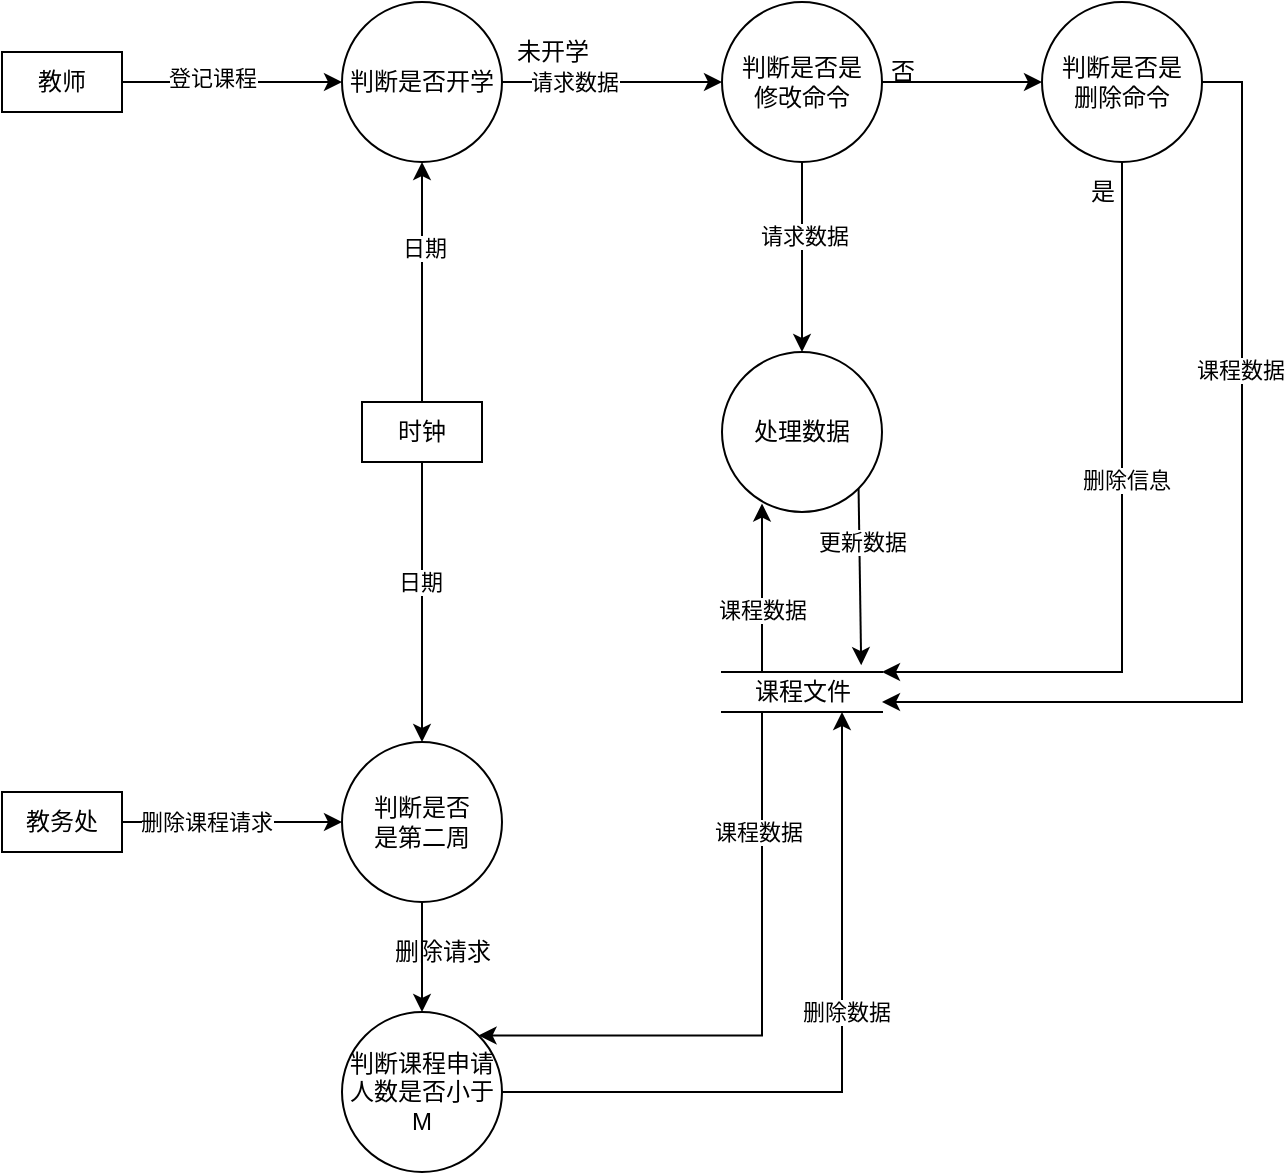 <mxfile version="15.6.1" type="github">
  <diagram id="XR_IhKhiMJjilGLAqORa" name="第 1 页">
    <mxGraphModel dx="1038" dy="539" grid="1" gridSize="10" guides="1" tooltips="1" connect="1" arrows="1" fold="1" page="1" pageScale="1" pageWidth="827" pageHeight="1169" math="0" shadow="0">
      <root>
        <mxCell id="0" />
        <mxCell id="1" parent="0" />
        <mxCell id="x-3fWTDFklrFuXH1gbT8-3" style="edgeStyle=orthogonalEdgeStyle;rounded=0;orthogonalLoop=1;jettySize=auto;html=1;exitX=1;exitY=0.5;exitDx=0;exitDy=0;entryX=0;entryY=0.5;entryDx=0;entryDy=0;" edge="1" parent="1" source="x-3fWTDFklrFuXH1gbT8-1" target="x-3fWTDFklrFuXH1gbT8-2">
          <mxGeometry relative="1" as="geometry" />
        </mxCell>
        <mxCell id="x-3fWTDFklrFuXH1gbT8-4" value="登记课程" style="edgeLabel;html=1;align=center;verticalAlign=middle;resizable=0;points=[];" vertex="1" connectable="0" parent="x-3fWTDFklrFuXH1gbT8-3">
          <mxGeometry x="-0.185" y="2" relative="1" as="geometry">
            <mxPoint as="offset" />
          </mxGeometry>
        </mxCell>
        <mxCell id="x-3fWTDFklrFuXH1gbT8-1" value="教师" style="rounded=0;whiteSpace=wrap;html=1;" vertex="1" parent="1">
          <mxGeometry x="90" y="170" width="60" height="30" as="geometry" />
        </mxCell>
        <mxCell id="x-3fWTDFklrFuXH1gbT8-9" style="edgeStyle=orthogonalEdgeStyle;rounded=0;orthogonalLoop=1;jettySize=auto;html=1;exitX=1;exitY=0.5;exitDx=0;exitDy=0;entryX=0;entryY=0.5;entryDx=0;entryDy=0;" edge="1" parent="1" source="x-3fWTDFklrFuXH1gbT8-2" target="x-3fWTDFklrFuXH1gbT8-11">
          <mxGeometry relative="1" as="geometry">
            <mxPoint x="420" y="185" as="targetPoint" />
          </mxGeometry>
        </mxCell>
        <mxCell id="x-3fWTDFklrFuXH1gbT8-12" value="请求数据" style="edgeLabel;html=1;align=center;verticalAlign=middle;resizable=0;points=[];" vertex="1" connectable="0" parent="x-3fWTDFklrFuXH1gbT8-9">
          <mxGeometry x="-0.349" relative="1" as="geometry">
            <mxPoint as="offset" />
          </mxGeometry>
        </mxCell>
        <mxCell id="x-3fWTDFklrFuXH1gbT8-2" value="判断是否开学" style="ellipse;whiteSpace=wrap;html=1;aspect=fixed;" vertex="1" parent="1">
          <mxGeometry x="260" y="145" width="80" height="80" as="geometry" />
        </mxCell>
        <mxCell id="x-3fWTDFklrFuXH1gbT8-7" style="edgeStyle=orthogonalEdgeStyle;rounded=0;orthogonalLoop=1;jettySize=auto;html=1;exitX=0.5;exitY=0;exitDx=0;exitDy=0;entryX=0.5;entryY=1;entryDx=0;entryDy=0;" edge="1" parent="1" source="x-3fWTDFklrFuXH1gbT8-6" target="x-3fWTDFklrFuXH1gbT8-2">
          <mxGeometry relative="1" as="geometry" />
        </mxCell>
        <mxCell id="x-3fWTDFklrFuXH1gbT8-8" value="日期" style="edgeLabel;html=1;align=center;verticalAlign=middle;resizable=0;points=[];" vertex="1" connectable="0" parent="x-3fWTDFklrFuXH1gbT8-7">
          <mxGeometry x="0.294" y="-1" relative="1" as="geometry">
            <mxPoint as="offset" />
          </mxGeometry>
        </mxCell>
        <mxCell id="x-3fWTDFklrFuXH1gbT8-40" style="edgeStyle=orthogonalEdgeStyle;rounded=0;orthogonalLoop=1;jettySize=auto;html=1;exitX=0.5;exitY=1;exitDx=0;exitDy=0;entryX=0.5;entryY=0;entryDx=0;entryDy=0;" edge="1" parent="1" source="x-3fWTDFklrFuXH1gbT8-6" target="x-3fWTDFklrFuXH1gbT8-36">
          <mxGeometry relative="1" as="geometry" />
        </mxCell>
        <mxCell id="x-3fWTDFklrFuXH1gbT8-41" value="日期" style="edgeLabel;html=1;align=center;verticalAlign=middle;resizable=0;points=[];" vertex="1" connectable="0" parent="x-3fWTDFklrFuXH1gbT8-40">
          <mxGeometry x="-0.146" y="-1" relative="1" as="geometry">
            <mxPoint as="offset" />
          </mxGeometry>
        </mxCell>
        <mxCell id="x-3fWTDFklrFuXH1gbT8-6" value="时钟" style="rounded=0;whiteSpace=wrap;html=1;" vertex="1" parent="1">
          <mxGeometry x="270" y="345" width="60" height="30" as="geometry" />
        </mxCell>
        <mxCell id="x-3fWTDFklrFuXH1gbT8-15" value="" style="edgeStyle=orthogonalEdgeStyle;rounded=0;orthogonalLoop=1;jettySize=auto;html=1;" edge="1" parent="1" source="x-3fWTDFklrFuXH1gbT8-11" target="x-3fWTDFklrFuXH1gbT8-14">
          <mxGeometry relative="1" as="geometry" />
        </mxCell>
        <mxCell id="x-3fWTDFklrFuXH1gbT8-17" style="edgeStyle=orthogonalEdgeStyle;rounded=0;orthogonalLoop=1;jettySize=auto;html=1;exitX=0.5;exitY=1;exitDx=0;exitDy=0;entryX=0.5;entryY=0;entryDx=0;entryDy=0;" edge="1" parent="1" source="x-3fWTDFklrFuXH1gbT8-11" target="x-3fWTDFklrFuXH1gbT8-18">
          <mxGeometry relative="1" as="geometry">
            <mxPoint x="490" y="290" as="targetPoint" />
            <Array as="points">
              <mxPoint x="490" y="260" />
              <mxPoint x="490" y="260" />
            </Array>
          </mxGeometry>
        </mxCell>
        <mxCell id="x-3fWTDFklrFuXH1gbT8-19" value="请求数据" style="edgeLabel;html=1;align=center;verticalAlign=middle;resizable=0;points=[];" vertex="1" connectable="0" parent="x-3fWTDFklrFuXH1gbT8-17">
          <mxGeometry x="-0.234" y="1" relative="1" as="geometry">
            <mxPoint as="offset" />
          </mxGeometry>
        </mxCell>
        <mxCell id="x-3fWTDFklrFuXH1gbT8-11" value="判断是否是&lt;br&gt;修改命令" style="ellipse;whiteSpace=wrap;html=1;aspect=fixed;" vertex="1" parent="1">
          <mxGeometry x="450" y="145" width="80" height="80" as="geometry" />
        </mxCell>
        <mxCell id="x-3fWTDFklrFuXH1gbT8-13" value="未开学" style="text;html=1;align=center;verticalAlign=middle;resizable=0;points=[];autosize=1;strokeColor=none;fillColor=none;" vertex="1" parent="1">
          <mxGeometry x="340" y="160" width="50" height="20" as="geometry" />
        </mxCell>
        <mxCell id="x-3fWTDFklrFuXH1gbT8-26" style="edgeStyle=orthogonalEdgeStyle;rounded=0;orthogonalLoop=1;jettySize=auto;html=1;exitX=1;exitY=0.5;exitDx=0;exitDy=0;entryX=1;entryY=0.75;entryDx=0;entryDy=0;" edge="1" parent="1" source="x-3fWTDFklrFuXH1gbT8-14" target="x-3fWTDFklrFuXH1gbT8-20">
          <mxGeometry relative="1" as="geometry">
            <mxPoint x="750" y="185" as="targetPoint" />
          </mxGeometry>
        </mxCell>
        <mxCell id="x-3fWTDFklrFuXH1gbT8-29" value="课程数据" style="edgeLabel;html=1;align=center;verticalAlign=middle;resizable=0;points=[];" vertex="1" connectable="0" parent="x-3fWTDFklrFuXH1gbT8-26">
          <mxGeometry x="-0.358" y="-1" relative="1" as="geometry">
            <mxPoint as="offset" />
          </mxGeometry>
        </mxCell>
        <mxCell id="x-3fWTDFklrFuXH1gbT8-42" style="edgeStyle=orthogonalEdgeStyle;rounded=0;orthogonalLoop=1;jettySize=auto;html=1;exitX=0.5;exitY=1;exitDx=0;exitDy=0;entryX=1;entryY=0;entryDx=0;entryDy=0;" edge="1" parent="1" source="x-3fWTDFklrFuXH1gbT8-14" target="x-3fWTDFklrFuXH1gbT8-20">
          <mxGeometry relative="1" as="geometry">
            <Array as="points">
              <mxPoint x="650" y="480" />
            </Array>
          </mxGeometry>
        </mxCell>
        <mxCell id="x-3fWTDFklrFuXH1gbT8-43" value="删除信息" style="edgeLabel;html=1;align=center;verticalAlign=middle;resizable=0;points=[];" vertex="1" connectable="0" parent="x-3fWTDFklrFuXH1gbT8-42">
          <mxGeometry x="-0.153" y="2" relative="1" as="geometry">
            <mxPoint as="offset" />
          </mxGeometry>
        </mxCell>
        <mxCell id="x-3fWTDFklrFuXH1gbT8-14" value="判断是否是&lt;br&gt;删除命令" style="ellipse;whiteSpace=wrap;html=1;aspect=fixed;" vertex="1" parent="1">
          <mxGeometry x="610" y="145" width="80" height="80" as="geometry" />
        </mxCell>
        <mxCell id="x-3fWTDFklrFuXH1gbT8-16" value="否" style="text;html=1;align=center;verticalAlign=middle;resizable=0;points=[];autosize=1;strokeColor=none;fillColor=none;" vertex="1" parent="1">
          <mxGeometry x="525" y="170" width="30" height="20" as="geometry" />
        </mxCell>
        <mxCell id="x-3fWTDFklrFuXH1gbT8-23" style="edgeStyle=none;rounded=0;orthogonalLoop=1;jettySize=auto;html=1;exitX=1;exitY=1;exitDx=0;exitDy=0;entryX=0.87;entryY=-0.17;entryDx=0;entryDy=0;entryPerimeter=0;" edge="1" parent="1" source="x-3fWTDFklrFuXH1gbT8-18" target="x-3fWTDFklrFuXH1gbT8-20">
          <mxGeometry relative="1" as="geometry" />
        </mxCell>
        <mxCell id="x-3fWTDFklrFuXH1gbT8-24" value="更新数据" style="edgeLabel;html=1;align=center;verticalAlign=middle;resizable=0;points=[];" vertex="1" connectable="0" parent="x-3fWTDFklrFuXH1gbT8-23">
          <mxGeometry x="-0.404" y="1" relative="1" as="geometry">
            <mxPoint as="offset" />
          </mxGeometry>
        </mxCell>
        <mxCell id="x-3fWTDFklrFuXH1gbT8-18" value="处理数据" style="ellipse;whiteSpace=wrap;html=1;aspect=fixed;" vertex="1" parent="1">
          <mxGeometry x="450" y="320" width="80" height="80" as="geometry" />
        </mxCell>
        <mxCell id="x-3fWTDFklrFuXH1gbT8-21" style="rounded=0;orthogonalLoop=1;jettySize=auto;html=1;exitX=0.25;exitY=0;exitDx=0;exitDy=0;entryX=0.25;entryY=0.947;entryDx=0;entryDy=0;entryPerimeter=0;" edge="1" parent="1" source="x-3fWTDFklrFuXH1gbT8-20" target="x-3fWTDFklrFuXH1gbT8-18">
          <mxGeometry relative="1" as="geometry">
            <mxPoint x="470" y="400" as="targetPoint" />
          </mxGeometry>
        </mxCell>
        <mxCell id="x-3fWTDFklrFuXH1gbT8-22" value="课程数据" style="edgeLabel;html=1;align=center;verticalAlign=middle;resizable=0;points=[];" vertex="1" connectable="0" parent="x-3fWTDFklrFuXH1gbT8-21">
          <mxGeometry x="-0.255" relative="1" as="geometry">
            <mxPoint as="offset" />
          </mxGeometry>
        </mxCell>
        <mxCell id="x-3fWTDFklrFuXH1gbT8-49" style="edgeStyle=orthogonalEdgeStyle;rounded=0;orthogonalLoop=1;jettySize=auto;html=1;exitX=0.25;exitY=1;exitDx=0;exitDy=0;entryX=1;entryY=0;entryDx=0;entryDy=0;" edge="1" parent="1" source="x-3fWTDFklrFuXH1gbT8-20" target="x-3fWTDFklrFuXH1gbT8-44">
          <mxGeometry relative="1" as="geometry">
            <Array as="points">
              <mxPoint x="470" y="662" />
            </Array>
          </mxGeometry>
        </mxCell>
        <mxCell id="x-3fWTDFklrFuXH1gbT8-50" value="课程数据" style="edgeLabel;html=1;align=center;verticalAlign=middle;resizable=0;points=[];" vertex="1" connectable="0" parent="x-3fWTDFklrFuXH1gbT8-49">
          <mxGeometry x="-0.603" y="-2" relative="1" as="geometry">
            <mxPoint as="offset" />
          </mxGeometry>
        </mxCell>
        <mxCell id="x-3fWTDFklrFuXH1gbT8-20" value="课程文件" style="html=1;dashed=0;whitespace=wrap;shape=partialRectangle;right=0;left=0;" vertex="1" parent="1">
          <mxGeometry x="450" y="480" width="80" height="20" as="geometry" />
        </mxCell>
        <mxCell id="x-3fWTDFklrFuXH1gbT8-27" value="是" style="text;html=1;align=center;verticalAlign=middle;resizable=0;points=[];autosize=1;strokeColor=none;fillColor=none;" vertex="1" parent="1">
          <mxGeometry x="625" y="230" width="30" height="20" as="geometry" />
        </mxCell>
        <mxCell id="x-3fWTDFklrFuXH1gbT8-37" style="edgeStyle=orthogonalEdgeStyle;rounded=0;orthogonalLoop=1;jettySize=auto;html=1;exitX=1;exitY=0.5;exitDx=0;exitDy=0;entryX=0;entryY=0.5;entryDx=0;entryDy=0;" edge="1" parent="1" source="x-3fWTDFklrFuXH1gbT8-35" target="x-3fWTDFklrFuXH1gbT8-36">
          <mxGeometry relative="1" as="geometry" />
        </mxCell>
        <mxCell id="x-3fWTDFklrFuXH1gbT8-39" value="删除课程请求" style="edgeLabel;html=1;align=center;verticalAlign=middle;resizable=0;points=[];" vertex="1" connectable="0" parent="x-3fWTDFklrFuXH1gbT8-37">
          <mxGeometry x="-0.24" relative="1" as="geometry">
            <mxPoint as="offset" />
          </mxGeometry>
        </mxCell>
        <mxCell id="x-3fWTDFklrFuXH1gbT8-35" value="教务处" style="rounded=0;whiteSpace=wrap;html=1;" vertex="1" parent="1">
          <mxGeometry x="90" y="540" width="60" height="30" as="geometry" />
        </mxCell>
        <mxCell id="x-3fWTDFklrFuXH1gbT8-45" style="edgeStyle=orthogonalEdgeStyle;rounded=0;orthogonalLoop=1;jettySize=auto;html=1;exitX=0.5;exitY=1;exitDx=0;exitDy=0;entryX=0.5;entryY=0;entryDx=0;entryDy=0;" edge="1" parent="1" source="x-3fWTDFklrFuXH1gbT8-36" target="x-3fWTDFklrFuXH1gbT8-44">
          <mxGeometry relative="1" as="geometry" />
        </mxCell>
        <mxCell id="x-3fWTDFklrFuXH1gbT8-36" value="判断是否&lt;br&gt;是第二周" style="ellipse;whiteSpace=wrap;html=1;aspect=fixed;" vertex="1" parent="1">
          <mxGeometry x="260" y="515" width="80" height="80" as="geometry" />
        </mxCell>
        <mxCell id="x-3fWTDFklrFuXH1gbT8-47" style="edgeStyle=orthogonalEdgeStyle;rounded=0;orthogonalLoop=1;jettySize=auto;html=1;exitX=1;exitY=0.5;exitDx=0;exitDy=0;entryX=0.75;entryY=1;entryDx=0;entryDy=0;" edge="1" parent="1" source="x-3fWTDFklrFuXH1gbT8-44" target="x-3fWTDFklrFuXH1gbT8-20">
          <mxGeometry relative="1" as="geometry" />
        </mxCell>
        <mxCell id="x-3fWTDFklrFuXH1gbT8-48" value="删除数据" style="edgeLabel;html=1;align=center;verticalAlign=middle;resizable=0;points=[];" vertex="1" connectable="0" parent="x-3fWTDFklrFuXH1gbT8-47">
          <mxGeometry x="0.166" y="-2" relative="1" as="geometry">
            <mxPoint as="offset" />
          </mxGeometry>
        </mxCell>
        <mxCell id="x-3fWTDFklrFuXH1gbT8-44" value="判断课程申请人数是否小于M" style="ellipse;whiteSpace=wrap;html=1;aspect=fixed;" vertex="1" parent="1">
          <mxGeometry x="260" y="650" width="80" height="80" as="geometry" />
        </mxCell>
        <mxCell id="x-3fWTDFklrFuXH1gbT8-46" value="删除请求" style="text;html=1;align=center;verticalAlign=middle;resizable=0;points=[];autosize=1;strokeColor=none;fillColor=none;" vertex="1" parent="1">
          <mxGeometry x="280" y="610" width="60" height="20" as="geometry" />
        </mxCell>
      </root>
    </mxGraphModel>
  </diagram>
</mxfile>
